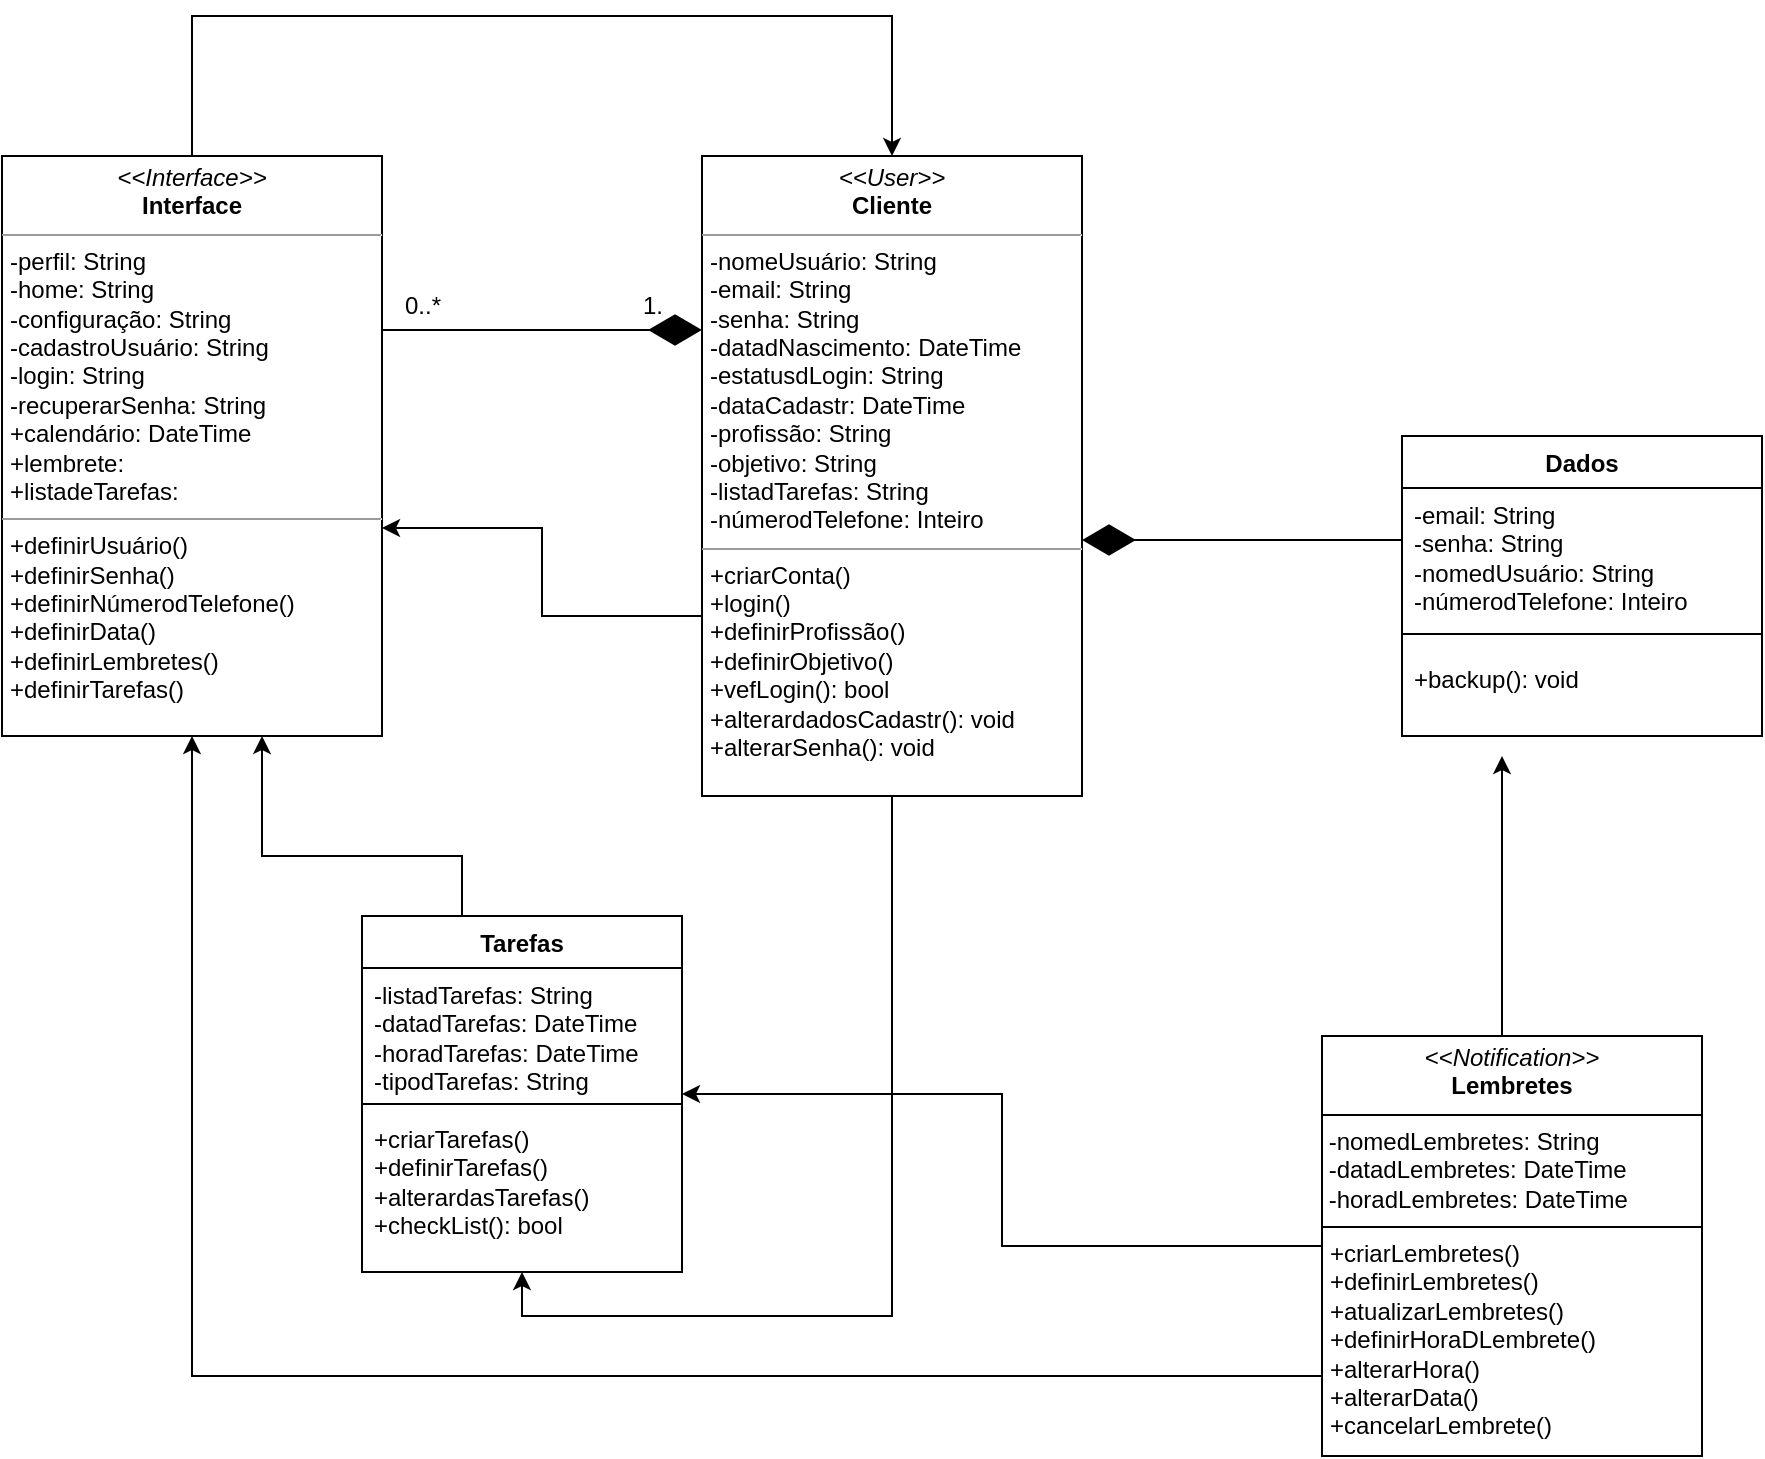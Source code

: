 <mxfile version="24.2.1" type="github">
  <diagram name="Page-1" id="c4acf3e9-155e-7222-9cf6-157b1a14988f">
    <mxGraphModel dx="1066" dy="463" grid="1" gridSize="10" guides="1" tooltips="1" connect="1" arrows="1" fold="1" page="1" pageScale="1" pageWidth="850" pageHeight="1100" background="none" math="0" shadow="0">
      <root>
        <mxCell id="0" />
        <mxCell id="1" parent="0" />
        <mxCell id="OBKlU7AhpwenLQlA87pt-5" style="edgeStyle=orthogonalEdgeStyle;rounded=0;orthogonalLoop=1;jettySize=auto;html=1;entryX=0.5;entryY=0;entryDx=0;entryDy=0;" parent="1" source="5d2195bd80daf111-18" target="5d2195bd80daf111-19" edge="1">
          <mxGeometry relative="1" as="geometry">
            <Array as="points">
              <mxPoint x="155" y="110" />
              <mxPoint x="505" y="110" />
            </Array>
          </mxGeometry>
        </mxCell>
        <mxCell id="5d2195bd80daf111-18" value="&lt;p style=&quot;margin:0px;margin-top:4px;text-align:center;&quot;&gt;&lt;i&gt;&amp;lt;&amp;lt;Interface&amp;gt;&amp;gt;&lt;/i&gt;&lt;br&gt;&lt;b&gt;Interface&lt;/b&gt;&lt;/p&gt;&lt;hr size=&quot;1&quot;&gt;&lt;p style=&quot;margin: 0px 0px 0px 4px;&quot;&gt;&lt;span style=&quot;background-color: initial;&quot;&gt;-perfil: String&lt;/span&gt;&lt;/p&gt;&lt;p style=&quot;margin: 0px 0px 0px 4px;&quot;&gt;&lt;span style=&quot;background-color: initial;&quot;&gt;-home: String&lt;/span&gt;&lt;/p&gt;&lt;p style=&quot;margin: 0px 0px 0px 4px;&quot;&gt;&lt;span style=&quot;background-color: initial;&quot;&gt;-configuração: String&lt;/span&gt;&lt;/p&gt;&lt;p style=&quot;margin:0px;margin-left:4px;&quot;&gt;-cadastroUsuário:&amp;nbsp;&lt;span style=&quot;background-color: initial;&quot;&gt;String&lt;/span&gt;&lt;/p&gt;&lt;p style=&quot;margin:0px;margin-left:4px;&quot;&gt;-login:&amp;nbsp;&lt;span style=&quot;background-color: initial;&quot;&gt;String&lt;/span&gt;&lt;/p&gt;&lt;p style=&quot;margin:0px;margin-left:4px;&quot;&gt;-recuperarSenha:&amp;nbsp;&lt;span style=&quot;background-color: initial;&quot;&gt;String&lt;/span&gt;&lt;/p&gt;&lt;p style=&quot;margin:0px;margin-left:4px;&quot;&gt;+calendário:&amp;nbsp;&lt;span style=&quot;background-color: initial;&quot;&gt;DateTime&lt;/span&gt;&lt;/p&gt;&lt;p style=&quot;margin:0px;margin-left:4px;&quot;&gt;+lembrete:&amp;nbsp;&lt;/p&gt;&lt;p style=&quot;margin:0px;margin-left:4px;&quot;&gt;&lt;span style=&quot;background-color: initial;&quot;&gt;+listadeTarefas:&amp;nbsp;&lt;/span&gt;&lt;br&gt;&lt;/p&gt;&lt;hr size=&quot;1&quot;&gt;&lt;p style=&quot;margin: 0px 0px 0px 4px;&quot;&gt;+definirUsuário()&lt;/p&gt;&lt;p style=&quot;margin:0px;margin-left:4px;&quot;&gt;&lt;span style=&quot;background-color: initial;&quot;&gt;+definirSenha()&lt;/span&gt;&lt;br&gt;&lt;/p&gt;&lt;p style=&quot;margin:0px;margin-left:4px;&quot;&gt;+definirNúmerodTelefone()&lt;/p&gt;&lt;p style=&quot;margin:0px;margin-left:4px;&quot;&gt;+definirData()&lt;br&gt;&lt;/p&gt;&lt;p style=&quot;margin:0px;margin-left:4px;&quot;&gt;+definirLembretes()&lt;/p&gt;&lt;p style=&quot;margin:0px;margin-left:4px;&quot;&gt;+definirTarefas()&lt;/p&gt;&lt;p style=&quot;margin: 0px 0px 0px 4px;&quot;&gt;&lt;br&gt;&lt;/p&gt;&lt;p style=&quot;margin:0px;margin-left:4px;&quot;&gt;&lt;br&gt;&lt;/p&gt;&lt;p style=&quot;margin:0px;margin-left:4px;&quot;&gt;&lt;br&gt;&lt;/p&gt;&lt;p style=&quot;margin:0px;margin-left:4px;&quot;&gt;&lt;br&gt;&lt;/p&gt;" style="verticalAlign=top;align=left;overflow=fill;fontSize=12;fontFamily=Helvetica;html=1;rounded=0;shadow=0;comic=0;labelBackgroundColor=none;strokeWidth=1" parent="1" vertex="1">
          <mxGeometry x="60" y="180" width="190" height="290" as="geometry" />
        </mxCell>
        <mxCell id="OBKlU7AhpwenLQlA87pt-3" style="edgeStyle=orthogonalEdgeStyle;rounded=0;orthogonalLoop=1;jettySize=auto;html=1;" parent="1" source="5d2195bd80daf111-19" target="5d2195bd80daf111-18" edge="1">
          <mxGeometry relative="1" as="geometry">
            <Array as="points">
              <mxPoint x="330" y="410" />
              <mxPoint x="330" y="366" />
            </Array>
          </mxGeometry>
        </mxCell>
        <mxCell id="OBKlU7AhpwenLQlA87pt-6" style="edgeStyle=orthogonalEdgeStyle;rounded=0;orthogonalLoop=1;jettySize=auto;html=1;" parent="1" source="5d2195bd80daf111-19" target="SRDfbngRJq_bPD0gsB5e-44" edge="1">
          <mxGeometry relative="1" as="geometry">
            <Array as="points">
              <mxPoint x="505" y="760" />
              <mxPoint x="320" y="760" />
            </Array>
          </mxGeometry>
        </mxCell>
        <mxCell id="5d2195bd80daf111-19" value="&lt;p style=&quot;margin:0px;margin-top:4px;text-align:center;&quot;&gt;&lt;i&gt;&amp;lt;&amp;lt;User&amp;gt;&amp;gt;&lt;/i&gt;&lt;br&gt;&lt;b&gt;Cliente&lt;/b&gt;&lt;/p&gt;&lt;hr size=&quot;1&quot;&gt;&lt;p style=&quot;margin:0px;margin-left:4px;&quot;&gt;-nomeUsuário: String&lt;/p&gt;&lt;p style=&quot;margin:0px;margin-left:4px;&quot;&gt;-email:&amp;nbsp;&lt;span style=&quot;background-color: initial;&quot;&gt;String&lt;/span&gt;&lt;/p&gt;&lt;p style=&quot;margin:0px;margin-left:4px;&quot;&gt;-senha:&amp;nbsp;&lt;span style=&quot;background-color: initial;&quot;&gt;String&lt;/span&gt;&lt;/p&gt;&lt;p style=&quot;margin: 0px 0px 0px 4px;&quot;&gt;&lt;span style=&quot;background-color: initial;&quot;&gt;-datadNascimento:&amp;nbsp;&lt;/span&gt;&lt;span style=&quot;background-color: initial;&quot;&gt;DateTime&lt;/span&gt;&lt;br&gt;&lt;/p&gt;&lt;p style=&quot;margin: 0px 0px 0px 4px;&quot;&gt;-estatusdLogin:&amp;nbsp;&lt;span style=&quot;background-color: initial;&quot;&gt;String&lt;/span&gt;&lt;/p&gt;&lt;p style=&quot;margin: 0px 0px 0px 4px;&quot;&gt;&lt;span style=&quot;background-color: initial;&quot;&gt;-dataCadastr:&amp;nbsp;&lt;/span&gt;&lt;span style=&quot;background-color: initial;&quot;&gt;DateTime&lt;/span&gt;&lt;/p&gt;&lt;p style=&quot;margin: 0px 0px 0px 4px;&quot;&gt;-profissão: String&lt;/p&gt;&lt;p style=&quot;margin: 0px 0px 0px 4px;&quot;&gt;-objetivo: String&lt;/p&gt;&lt;p style=&quot;margin: 0px 0px 0px 4px;&quot;&gt;-listadTarefas: String&lt;/p&gt;&lt;p style=&quot;margin: 0px 0px 0px 4px;&quot;&gt;-númerodTelefone: Inteiro&lt;/p&gt;&lt;hr size=&quot;1&quot;&gt;&lt;p style=&quot;margin: 0px 0px 0px 4px;&quot;&gt;+criarConta()&lt;/p&gt;&lt;p style=&quot;margin: 0px 0px 0px 4px;&quot;&gt;+login()&lt;/p&gt;&lt;p style=&quot;margin: 0px 0px 0px 4px;&quot;&gt;&lt;span style=&quot;background-color: initial;&quot;&gt;+definirProfissão()&lt;/span&gt;&lt;br&gt;&lt;/p&gt;&lt;p style=&quot;margin: 0px 0px 0px 4px;&quot;&gt;+definirObjetivo()&lt;/p&gt;&lt;p style=&quot;margin: 0px 0px 0px 4px;&quot;&gt;+vefLogin(): bool&lt;/p&gt;&lt;p style=&quot;margin: 0px 0px 0px 4px;&quot;&gt;+alterardadosCadastr(): void&lt;/p&gt;&lt;p style=&quot;margin: 0px 0px 0px 4px;&quot;&gt;+alterarSenha(): void&lt;span style=&quot;background-color: initial;&quot;&gt;&lt;br&gt;&lt;/span&gt;&lt;/p&gt;&lt;div&gt;&lt;span style=&quot;background-color: initial;&quot;&gt;&lt;br&gt;&lt;/span&gt;&lt;/div&gt;&lt;p style=&quot;margin: 0px 0px 0px 4px;&quot;&gt;&lt;br&gt;&lt;/p&gt;&lt;div&gt;&lt;br&gt;&lt;/div&gt;" style="verticalAlign=top;align=left;overflow=fill;fontSize=12;fontFamily=Helvetica;html=1;rounded=0;shadow=0;comic=0;labelBackgroundColor=none;strokeWidth=1" parent="1" vertex="1">
          <mxGeometry x="410" y="180" width="190" height="320" as="geometry" />
        </mxCell>
        <mxCell id="SRDfbngRJq_bPD0gsB5e-22" value="0..*" style="text;html=1;align=center;verticalAlign=middle;resizable=0;points=[];autosize=1;strokeColor=none;fillColor=none;" parent="1" vertex="1">
          <mxGeometry x="250" y="240" width="40" height="30" as="geometry" />
        </mxCell>
        <mxCell id="SRDfbngRJq_bPD0gsB5e-23" value="1." style="text;html=1;align=center;verticalAlign=middle;resizable=0;points=[];autosize=1;strokeColor=none;fillColor=none;" parent="1" vertex="1">
          <mxGeometry x="370" y="240" width="30" height="30" as="geometry" />
        </mxCell>
        <mxCell id="SRDfbngRJq_bPD0gsB5e-100" style="edgeStyle=orthogonalEdgeStyle;rounded=0;orthogonalLoop=1;jettySize=auto;html=1;" parent="1" source="SRDfbngRJq_bPD0gsB5e-44" target="5d2195bd80daf111-18" edge="1">
          <mxGeometry relative="1" as="geometry">
            <Array as="points">
              <mxPoint x="290" y="530" />
              <mxPoint x="190" y="530" />
            </Array>
          </mxGeometry>
        </mxCell>
        <mxCell id="SRDfbngRJq_bPD0gsB5e-44" value="Tarefas" style="swimlane;fontStyle=1;align=center;verticalAlign=top;childLayout=stackLayout;horizontal=1;startSize=26;horizontalStack=0;resizeParent=1;resizeParentMax=0;resizeLast=0;collapsible=1;marginBottom=0;whiteSpace=wrap;html=1;" parent="1" vertex="1">
          <mxGeometry x="240" y="560" width="160" height="178" as="geometry" />
        </mxCell>
        <mxCell id="SRDfbngRJq_bPD0gsB5e-45" value="-listadTarefas:&amp;nbsp;&lt;span style=&quot;text-wrap: nowrap;&quot;&gt;String&lt;/span&gt;&lt;div&gt;&lt;span style=&quot;background-color: initial;&quot;&gt;&lt;span style=&quot;text-wrap: nowrap;&quot;&gt;-datadTarefas: DateTime&lt;/span&gt;&lt;/span&gt;&lt;/div&gt;&lt;div&gt;&lt;span style=&quot;background-color: initial;&quot;&gt;&lt;span style=&quot;text-wrap: nowrap;&quot;&gt;-horadTarefas:&amp;nbsp;&lt;/span&gt;&lt;/span&gt;&lt;span style=&quot;text-wrap: nowrap; background-color: initial;&quot;&gt;DateTime&lt;/span&gt;&lt;/div&gt;&lt;div&gt;&lt;span style=&quot;background-color: initial;&quot;&gt;&lt;span style=&quot;text-wrap: nowrap;&quot;&gt;-tipodTarefas:&amp;nbsp;&lt;/span&gt;&lt;/span&gt;&lt;span style=&quot;text-wrap: nowrap; background-color: initial;&quot;&gt;String&lt;/span&gt;&lt;/div&gt;" style="text;strokeColor=none;fillColor=none;align=left;verticalAlign=top;spacingLeft=4;spacingRight=4;overflow=hidden;rotatable=0;points=[[0,0.5],[1,0.5]];portConstraint=eastwest;whiteSpace=wrap;html=1;" parent="SRDfbngRJq_bPD0gsB5e-44" vertex="1">
          <mxGeometry y="26" width="160" height="64" as="geometry" />
        </mxCell>
        <mxCell id="SRDfbngRJq_bPD0gsB5e-46" value="" style="line;strokeWidth=1;fillColor=none;align=left;verticalAlign=middle;spacingTop=-1;spacingLeft=3;spacingRight=3;rotatable=0;labelPosition=right;points=[];portConstraint=eastwest;strokeColor=inherit;" parent="SRDfbngRJq_bPD0gsB5e-44" vertex="1">
          <mxGeometry y="90" width="160" height="8" as="geometry" />
        </mxCell>
        <mxCell id="SRDfbngRJq_bPD0gsB5e-47" value="&lt;div&gt;&lt;span style=&quot;text-wrap: nowrap;&quot;&gt;+criarTarefas()&lt;/span&gt;&lt;/div&gt;&lt;span style=&quot;text-wrap: nowrap;&quot;&gt;+definirTarefas()&lt;/span&gt;&lt;div&gt;&lt;span style=&quot;text-wrap: nowrap;&quot;&gt;+alterardasTarefas()&lt;/span&gt;&lt;/div&gt;&lt;div&gt;&lt;span style=&quot;text-wrap: nowrap; background-color: initial;&quot;&gt;+checkList(): bool&lt;/span&gt;&lt;br&gt;&lt;/div&gt;" style="text;strokeColor=none;fillColor=none;align=left;verticalAlign=top;spacingLeft=4;spacingRight=4;overflow=hidden;rotatable=0;points=[[0,0.5],[1,0.5]];portConstraint=eastwest;whiteSpace=wrap;html=1;" parent="SRDfbngRJq_bPD0gsB5e-44" vertex="1">
          <mxGeometry y="98" width="160" height="80" as="geometry" />
        </mxCell>
        <mxCell id="SRDfbngRJq_bPD0gsB5e-52" value="" style="endArrow=diamondThin;endFill=1;endSize=24;html=1;rounded=0;" parent="1" edge="1">
          <mxGeometry width="160" relative="1" as="geometry">
            <mxPoint x="250" y="267" as="sourcePoint" />
            <mxPoint x="410" y="267" as="targetPoint" />
          </mxGeometry>
        </mxCell>
        <mxCell id="SRDfbngRJq_bPD0gsB5e-96" style="edgeStyle=orthogonalEdgeStyle;rounded=0;orthogonalLoop=1;jettySize=auto;html=1;" parent="1" source="SRDfbngRJq_bPD0gsB5e-76" target="5d2195bd80daf111-18" edge="1">
          <mxGeometry relative="1" as="geometry">
            <Array as="points">
              <mxPoint x="815" y="790" />
              <mxPoint x="155" y="790" />
            </Array>
          </mxGeometry>
        </mxCell>
        <mxCell id="SRDfbngRJq_bPD0gsB5e-97" style="edgeStyle=orthogonalEdgeStyle;rounded=0;orthogonalLoop=1;jettySize=auto;html=1;" parent="1" source="SRDfbngRJq_bPD0gsB5e-76" edge="1">
          <mxGeometry relative="1" as="geometry">
            <Array as="points">
              <mxPoint x="810" y="580" />
              <mxPoint x="810" y="580" />
            </Array>
            <mxPoint x="810" y="480" as="targetPoint" />
          </mxGeometry>
        </mxCell>
        <mxCell id="SRDfbngRJq_bPD0gsB5e-101" style="edgeStyle=orthogonalEdgeStyle;rounded=0;orthogonalLoop=1;jettySize=auto;html=1;" parent="1" source="SRDfbngRJq_bPD0gsB5e-76" target="SRDfbngRJq_bPD0gsB5e-44" edge="1">
          <mxGeometry relative="1" as="geometry" />
        </mxCell>
        <mxCell id="SRDfbngRJq_bPD0gsB5e-76" value="&lt;p style=&quot;margin:0px;margin-top:4px;text-align:center;&quot;&gt;&lt;i&gt;&amp;lt;&amp;lt;Notification&amp;gt;&amp;gt;&lt;/i&gt;&lt;br&gt;&lt;b&gt;Lembretes&lt;/b&gt;&lt;/p&gt;&lt;hr size=&quot;1&quot; style=&quot;border-style:solid;&quot;&gt;&lt;div&gt;&lt;span style=&quot;text-wrap: nowrap;&quot;&gt;&amp;nbsp;-nomedLembretes:&amp;nbsp;&lt;/span&gt;&lt;span style=&quot;text-wrap: nowrap; background-color: initial;&quot;&gt;String&lt;/span&gt;&lt;span style=&quot;background-color: initial;&quot;&gt;&lt;span style=&quot;text-wrap: nowrap;&quot;&gt;&lt;br&gt;&lt;/span&gt;&lt;/span&gt;&lt;/div&gt;&lt;div&gt;&lt;span style=&quot;background-color: initial;&quot;&gt;&lt;span style=&quot;text-wrap: nowrap;&quot;&gt;&amp;nbsp;-datadLembretes:&amp;nbsp;&lt;/span&gt;&lt;/span&gt;&lt;span style=&quot;text-wrap: nowrap; background-color: initial;&quot;&gt;DateTime&lt;/span&gt;&lt;/div&gt;&lt;div&gt;&lt;span style=&quot;background-color: initial;&quot;&gt;&lt;span style=&quot;text-wrap: nowrap;&quot;&gt;&amp;nbsp;-horadLembretes:&amp;nbsp;&lt;/span&gt;&lt;/span&gt;&lt;span style=&quot;text-wrap: nowrap; background-color: initial;&quot;&gt;DateTime&lt;/span&gt;&lt;/div&gt;&lt;hr size=&quot;1&quot; style=&quot;border-style:solid;&quot;&gt;&lt;p style=&quot;margin:0px;margin-left:4px;&quot;&gt;&lt;span style=&quot;text-wrap: nowrap;&quot;&gt;+criarLembretes()&lt;/span&gt;&lt;span style=&quot;text-wrap: nowrap;&quot;&gt;&lt;br&gt;&lt;/span&gt;&lt;/p&gt;&lt;p style=&quot;margin:0px;margin-left:4px;&quot;&gt;&lt;span style=&quot;text-wrap: nowrap;&quot;&gt;+definirLembretes()&lt;/span&gt;&lt;br&gt;&lt;/p&gt;&lt;p style=&quot;margin:0px;margin-left:4px;&quot;&gt;&lt;span style=&quot;text-wrap: nowrap;&quot;&gt;+atualizarLembretes()&lt;/span&gt;&lt;/p&gt;&lt;p style=&quot;margin:0px;margin-left:4px;&quot;&gt;&lt;span style=&quot;text-wrap: nowrap;&quot;&gt;+definirHoraDLembrete()&lt;/span&gt;&lt;/p&gt;&lt;p style=&quot;margin:0px;margin-left:4px;&quot;&gt;&lt;span style=&quot;text-wrap: nowrap;&quot;&gt;+alterarHora()&lt;/span&gt;&lt;/p&gt;&lt;p style=&quot;margin:0px;margin-left:4px;&quot;&gt;&lt;span style=&quot;text-wrap: nowrap;&quot;&gt;+alterarData()&lt;/span&gt;&lt;/p&gt;&lt;p style=&quot;margin:0px;margin-left:4px;&quot;&gt;&lt;span style=&quot;text-wrap: nowrap;&quot;&gt;+cancelarLembrete()&lt;/span&gt;&lt;/p&gt;" style="verticalAlign=top;align=left;overflow=fill;html=1;whiteSpace=wrap;" parent="1" vertex="1">
          <mxGeometry x="720" y="620" width="190" height="210" as="geometry" />
        </mxCell>
        <mxCell id="SRDfbngRJq_bPD0gsB5e-90" value="Dados" style="swimlane;fontStyle=1;align=center;verticalAlign=top;childLayout=stackLayout;horizontal=1;startSize=26;horizontalStack=0;resizeParent=1;resizeParentMax=0;resizeLast=0;collapsible=1;marginBottom=0;whiteSpace=wrap;html=1;" parent="1" vertex="1">
          <mxGeometry x="760" y="320" width="180" height="150" as="geometry" />
        </mxCell>
        <mxCell id="SRDfbngRJq_bPD0gsB5e-91" value="-email:&amp;nbsp;&lt;span style=&quot;text-wrap: nowrap;&quot;&gt;String&lt;/span&gt;&lt;div&gt;&lt;span style=&quot;text-wrap: nowrap;&quot;&gt;-senha:&amp;nbsp;&lt;/span&gt;&lt;span style=&quot;text-wrap: nowrap; background-color: initial;&quot;&gt;String&lt;/span&gt;&lt;/div&gt;&lt;div&gt;&lt;span style=&quot;text-wrap: nowrap; background-color: initial;&quot;&gt;-nomedUsuário:&amp;nbsp;&lt;/span&gt;&lt;span style=&quot;text-wrap: nowrap; background-color: initial;&quot;&gt;String&lt;/span&gt;&lt;/div&gt;&lt;div&gt;&lt;span style=&quot;text-wrap: nowrap; background-color: initial;&quot;&gt;-númerodTelefone: Inteiro&lt;/span&gt;&lt;/div&gt;&lt;div&gt;&lt;span style=&quot;background-color: initial;&quot;&gt;&lt;br&gt;&lt;/span&gt;&lt;/div&gt;" style="text;strokeColor=none;fillColor=none;align=left;verticalAlign=top;spacingLeft=4;spacingRight=4;overflow=hidden;rotatable=0;points=[[0,0.5],[1,0.5]];portConstraint=eastwest;whiteSpace=wrap;html=1;" parent="SRDfbngRJq_bPD0gsB5e-90" vertex="1">
          <mxGeometry y="26" width="180" height="64" as="geometry" />
        </mxCell>
        <mxCell id="SRDfbngRJq_bPD0gsB5e-92" value="" style="line;strokeWidth=1;fillColor=none;align=left;verticalAlign=middle;spacingTop=-1;spacingLeft=3;spacingRight=3;rotatable=0;labelPosition=right;points=[];portConstraint=eastwest;strokeColor=inherit;" parent="SRDfbngRJq_bPD0gsB5e-90" vertex="1">
          <mxGeometry y="90" width="180" height="18" as="geometry" />
        </mxCell>
        <mxCell id="SRDfbngRJq_bPD0gsB5e-93" value="&lt;div&gt;+backup(): void&lt;/div&gt;" style="text;strokeColor=none;fillColor=none;align=left;verticalAlign=top;spacingLeft=4;spacingRight=4;overflow=hidden;rotatable=0;points=[[0,0.5],[1,0.5]];portConstraint=eastwest;whiteSpace=wrap;html=1;" parent="SRDfbngRJq_bPD0gsB5e-90" vertex="1">
          <mxGeometry y="108" width="180" height="42" as="geometry" />
        </mxCell>
        <mxCell id="SRDfbngRJq_bPD0gsB5e-94" value="" style="endArrow=diamondThin;endFill=1;endSize=24;html=1;rounded=0;exitX=0;exitY=0.406;exitDx=0;exitDy=0;exitPerimeter=0;" parent="1" source="SRDfbngRJq_bPD0gsB5e-91" edge="1">
          <mxGeometry width="160" relative="1" as="geometry">
            <mxPoint x="750" y="372" as="sourcePoint" />
            <mxPoint x="600" y="372" as="targetPoint" />
          </mxGeometry>
        </mxCell>
      </root>
    </mxGraphModel>
  </diagram>
</mxfile>
